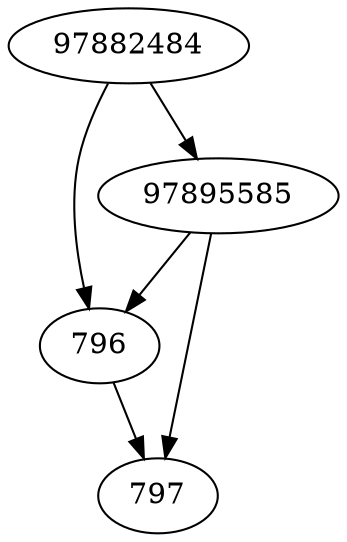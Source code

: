 strict digraph  {
97882484;
97895585;
796;
797;
97882484 -> 97895585;
97882484 -> 796;
97895585 -> 797;
97895585 -> 796;
796 -> 797;
}
